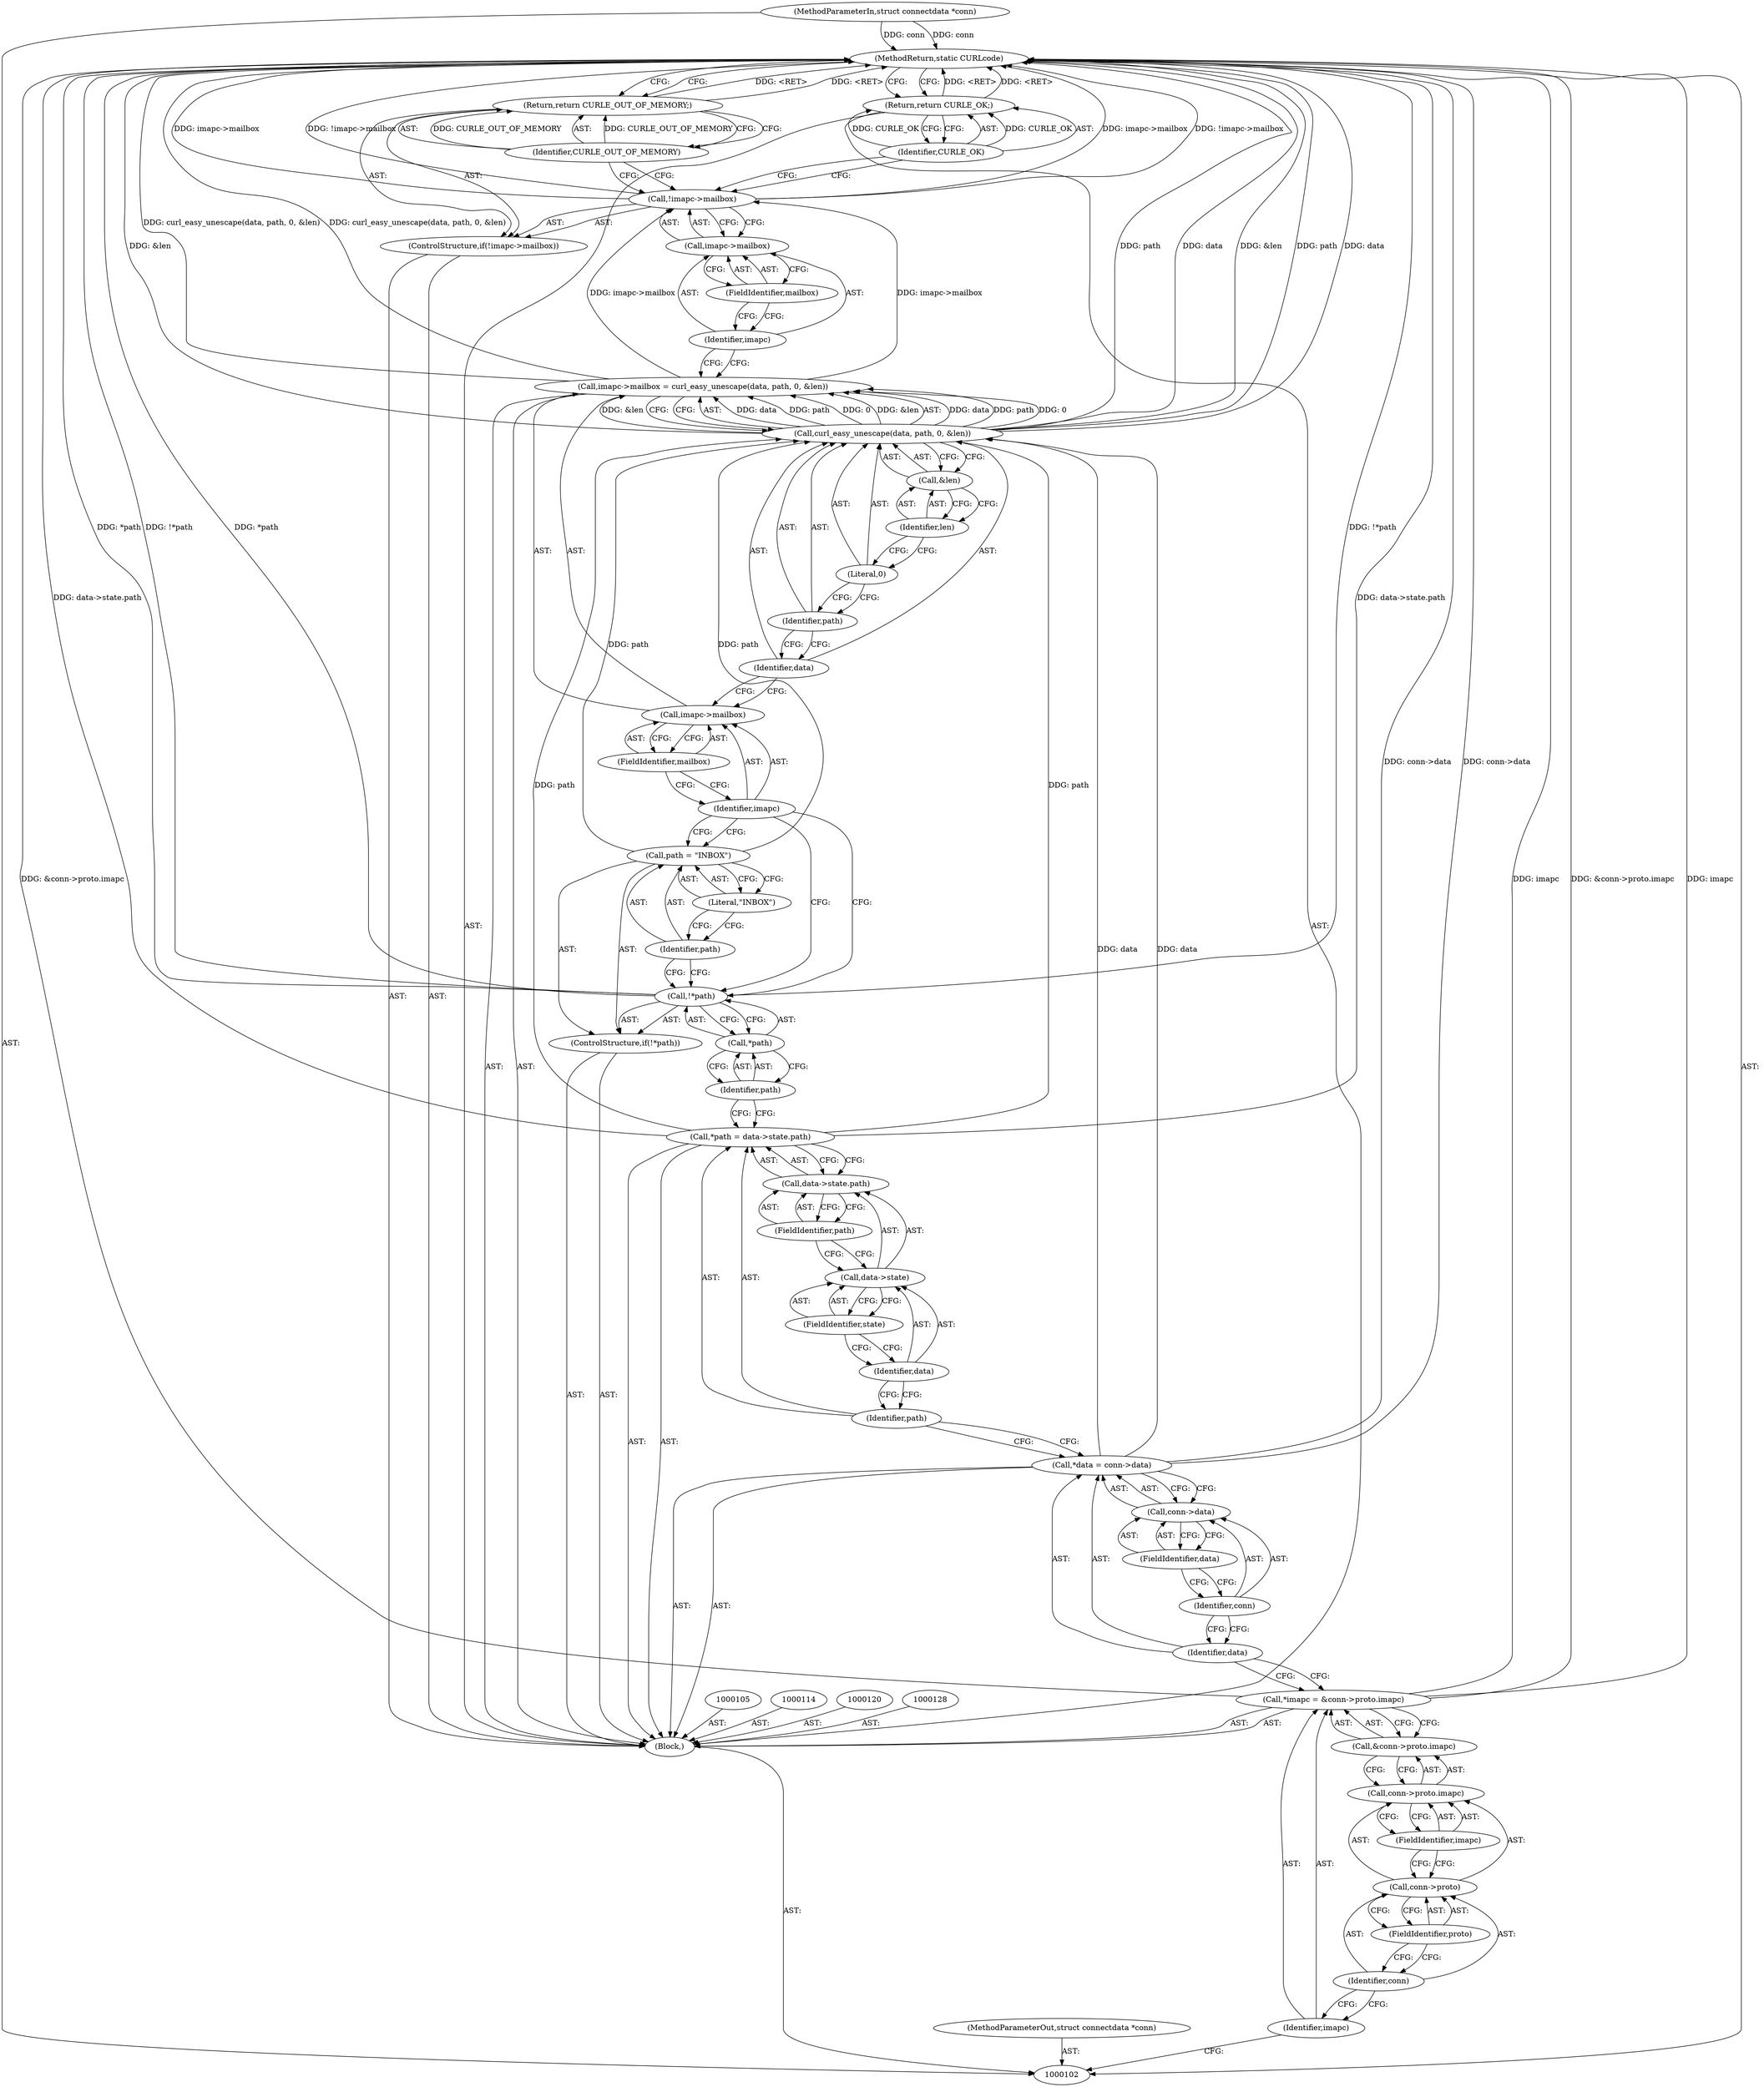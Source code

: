 digraph "1_curl_75ca568fa1c19de4c5358fed246686de8467c238_1" {
"1000155" [label="(MethodReturn,static CURLcode)"];
"1000103" [label="(MethodParameterIn,struct connectdata *conn)"];
"1000200" [label="(MethodParameterOut,struct connectdata *conn)"];
"1000135" [label="(Literal,\"INBOX\")"];
"1000133" [label="(Call,path = \"INBOX\")"];
"1000134" [label="(Identifier,path)"];
"1000140" [label="(Call,curl_easy_unescape(data, path, 0, &len))"];
"1000136" [label="(Call,imapc->mailbox = curl_easy_unescape(data, path, 0, &len))"];
"1000137" [label="(Call,imapc->mailbox)"];
"1000138" [label="(Identifier,imapc)"];
"1000141" [label="(Identifier,data)"];
"1000142" [label="(Identifier,path)"];
"1000143" [label="(Literal,0)"];
"1000144" [label="(Call,&len)"];
"1000145" [label="(Identifier,len)"];
"1000139" [label="(FieldIdentifier,mailbox)"];
"1000150" [label="(FieldIdentifier,mailbox)"];
"1000146" [label="(ControlStructure,if(!imapc->mailbox))"];
"1000147" [label="(Call,!imapc->mailbox)"];
"1000148" [label="(Call,imapc->mailbox)"];
"1000149" [label="(Identifier,imapc)"];
"1000152" [label="(Identifier,CURLE_OUT_OF_MEMORY)"];
"1000151" [label="(Return,return CURLE_OUT_OF_MEMORY;)"];
"1000153" [label="(Return,return CURLE_OK;)"];
"1000154" [label="(Identifier,CURLE_OK)"];
"1000104" [label="(Block,)"];
"1000106" [label="(Call,*imapc = &conn->proto.imapc)"];
"1000107" [label="(Identifier,imapc)"];
"1000108" [label="(Call,&conn->proto.imapc)"];
"1000109" [label="(Call,conn->proto.imapc)"];
"1000110" [label="(Call,conn->proto)"];
"1000111" [label="(Identifier,conn)"];
"1000112" [label="(FieldIdentifier,proto)"];
"1000113" [label="(FieldIdentifier,imapc)"];
"1000115" [label="(Call,*data = conn->data)"];
"1000116" [label="(Identifier,data)"];
"1000117" [label="(Call,conn->data)"];
"1000118" [label="(Identifier,conn)"];
"1000119" [label="(FieldIdentifier,data)"];
"1000121" [label="(Call,*path = data->state.path)"];
"1000122" [label="(Identifier,path)"];
"1000123" [label="(Call,data->state.path)"];
"1000124" [label="(Call,data->state)"];
"1000125" [label="(Identifier,data)"];
"1000126" [label="(FieldIdentifier,state)"];
"1000127" [label="(FieldIdentifier,path)"];
"1000129" [label="(ControlStructure,if(!*path))"];
"1000130" [label="(Call,!*path)"];
"1000131" [label="(Call,*path)"];
"1000132" [label="(Identifier,path)"];
"1000155" -> "1000102"  [label="AST: "];
"1000155" -> "1000151"  [label="CFG: "];
"1000155" -> "1000153"  [label="CFG: "];
"1000115" -> "1000155"  [label="DDG: conn->data"];
"1000130" -> "1000155"  [label="DDG: !*path"];
"1000130" -> "1000155"  [label="DDG: *path"];
"1000140" -> "1000155"  [label="DDG: path"];
"1000140" -> "1000155"  [label="DDG: data"];
"1000140" -> "1000155"  [label="DDG: &len"];
"1000106" -> "1000155"  [label="DDG: &conn->proto.imapc"];
"1000106" -> "1000155"  [label="DDG: imapc"];
"1000136" -> "1000155"  [label="DDG: curl_easy_unescape(data, path, 0, &len)"];
"1000147" -> "1000155"  [label="DDG: imapc->mailbox"];
"1000147" -> "1000155"  [label="DDG: !imapc->mailbox"];
"1000121" -> "1000155"  [label="DDG: data->state.path"];
"1000103" -> "1000155"  [label="DDG: conn"];
"1000153" -> "1000155"  [label="DDG: <RET>"];
"1000151" -> "1000155"  [label="DDG: <RET>"];
"1000103" -> "1000102"  [label="AST: "];
"1000103" -> "1000155"  [label="DDG: conn"];
"1000200" -> "1000102"  [label="AST: "];
"1000135" -> "1000133"  [label="AST: "];
"1000135" -> "1000134"  [label="CFG: "];
"1000133" -> "1000135"  [label="CFG: "];
"1000133" -> "1000129"  [label="AST: "];
"1000133" -> "1000135"  [label="CFG: "];
"1000134" -> "1000133"  [label="AST: "];
"1000135" -> "1000133"  [label="AST: "];
"1000138" -> "1000133"  [label="CFG: "];
"1000133" -> "1000140"  [label="DDG: path"];
"1000134" -> "1000133"  [label="AST: "];
"1000134" -> "1000130"  [label="CFG: "];
"1000135" -> "1000134"  [label="CFG: "];
"1000140" -> "1000136"  [label="AST: "];
"1000140" -> "1000144"  [label="CFG: "];
"1000141" -> "1000140"  [label="AST: "];
"1000142" -> "1000140"  [label="AST: "];
"1000143" -> "1000140"  [label="AST: "];
"1000144" -> "1000140"  [label="AST: "];
"1000136" -> "1000140"  [label="CFG: "];
"1000140" -> "1000155"  [label="DDG: path"];
"1000140" -> "1000155"  [label="DDG: data"];
"1000140" -> "1000155"  [label="DDG: &len"];
"1000140" -> "1000136"  [label="DDG: data"];
"1000140" -> "1000136"  [label="DDG: path"];
"1000140" -> "1000136"  [label="DDG: 0"];
"1000140" -> "1000136"  [label="DDG: &len"];
"1000115" -> "1000140"  [label="DDG: data"];
"1000133" -> "1000140"  [label="DDG: path"];
"1000121" -> "1000140"  [label="DDG: path"];
"1000136" -> "1000104"  [label="AST: "];
"1000136" -> "1000140"  [label="CFG: "];
"1000137" -> "1000136"  [label="AST: "];
"1000140" -> "1000136"  [label="AST: "];
"1000149" -> "1000136"  [label="CFG: "];
"1000136" -> "1000155"  [label="DDG: curl_easy_unescape(data, path, 0, &len)"];
"1000140" -> "1000136"  [label="DDG: data"];
"1000140" -> "1000136"  [label="DDG: path"];
"1000140" -> "1000136"  [label="DDG: 0"];
"1000140" -> "1000136"  [label="DDG: &len"];
"1000136" -> "1000147"  [label="DDG: imapc->mailbox"];
"1000137" -> "1000136"  [label="AST: "];
"1000137" -> "1000139"  [label="CFG: "];
"1000138" -> "1000137"  [label="AST: "];
"1000139" -> "1000137"  [label="AST: "];
"1000141" -> "1000137"  [label="CFG: "];
"1000138" -> "1000137"  [label="AST: "];
"1000138" -> "1000133"  [label="CFG: "];
"1000138" -> "1000130"  [label="CFG: "];
"1000139" -> "1000138"  [label="CFG: "];
"1000141" -> "1000140"  [label="AST: "];
"1000141" -> "1000137"  [label="CFG: "];
"1000142" -> "1000141"  [label="CFG: "];
"1000142" -> "1000140"  [label="AST: "];
"1000142" -> "1000141"  [label="CFG: "];
"1000143" -> "1000142"  [label="CFG: "];
"1000143" -> "1000140"  [label="AST: "];
"1000143" -> "1000142"  [label="CFG: "];
"1000145" -> "1000143"  [label="CFG: "];
"1000144" -> "1000140"  [label="AST: "];
"1000144" -> "1000145"  [label="CFG: "];
"1000145" -> "1000144"  [label="AST: "];
"1000140" -> "1000144"  [label="CFG: "];
"1000145" -> "1000144"  [label="AST: "];
"1000145" -> "1000143"  [label="CFG: "];
"1000144" -> "1000145"  [label="CFG: "];
"1000139" -> "1000137"  [label="AST: "];
"1000139" -> "1000138"  [label="CFG: "];
"1000137" -> "1000139"  [label="CFG: "];
"1000150" -> "1000148"  [label="AST: "];
"1000150" -> "1000149"  [label="CFG: "];
"1000148" -> "1000150"  [label="CFG: "];
"1000146" -> "1000104"  [label="AST: "];
"1000147" -> "1000146"  [label="AST: "];
"1000151" -> "1000146"  [label="AST: "];
"1000147" -> "1000146"  [label="AST: "];
"1000147" -> "1000148"  [label="CFG: "];
"1000148" -> "1000147"  [label="AST: "];
"1000152" -> "1000147"  [label="CFG: "];
"1000154" -> "1000147"  [label="CFG: "];
"1000147" -> "1000155"  [label="DDG: imapc->mailbox"];
"1000147" -> "1000155"  [label="DDG: !imapc->mailbox"];
"1000136" -> "1000147"  [label="DDG: imapc->mailbox"];
"1000148" -> "1000147"  [label="AST: "];
"1000148" -> "1000150"  [label="CFG: "];
"1000149" -> "1000148"  [label="AST: "];
"1000150" -> "1000148"  [label="AST: "];
"1000147" -> "1000148"  [label="CFG: "];
"1000149" -> "1000148"  [label="AST: "];
"1000149" -> "1000136"  [label="CFG: "];
"1000150" -> "1000149"  [label="CFG: "];
"1000152" -> "1000151"  [label="AST: "];
"1000152" -> "1000147"  [label="CFG: "];
"1000151" -> "1000152"  [label="CFG: "];
"1000152" -> "1000151"  [label="DDG: CURLE_OUT_OF_MEMORY"];
"1000151" -> "1000146"  [label="AST: "];
"1000151" -> "1000152"  [label="CFG: "];
"1000152" -> "1000151"  [label="AST: "];
"1000155" -> "1000151"  [label="CFG: "];
"1000151" -> "1000155"  [label="DDG: <RET>"];
"1000152" -> "1000151"  [label="DDG: CURLE_OUT_OF_MEMORY"];
"1000153" -> "1000104"  [label="AST: "];
"1000153" -> "1000154"  [label="CFG: "];
"1000154" -> "1000153"  [label="AST: "];
"1000155" -> "1000153"  [label="CFG: "];
"1000153" -> "1000155"  [label="DDG: <RET>"];
"1000154" -> "1000153"  [label="DDG: CURLE_OK"];
"1000154" -> "1000153"  [label="AST: "];
"1000154" -> "1000147"  [label="CFG: "];
"1000153" -> "1000154"  [label="CFG: "];
"1000154" -> "1000153"  [label="DDG: CURLE_OK"];
"1000104" -> "1000102"  [label="AST: "];
"1000105" -> "1000104"  [label="AST: "];
"1000106" -> "1000104"  [label="AST: "];
"1000114" -> "1000104"  [label="AST: "];
"1000115" -> "1000104"  [label="AST: "];
"1000120" -> "1000104"  [label="AST: "];
"1000121" -> "1000104"  [label="AST: "];
"1000128" -> "1000104"  [label="AST: "];
"1000129" -> "1000104"  [label="AST: "];
"1000136" -> "1000104"  [label="AST: "];
"1000146" -> "1000104"  [label="AST: "];
"1000153" -> "1000104"  [label="AST: "];
"1000106" -> "1000104"  [label="AST: "];
"1000106" -> "1000108"  [label="CFG: "];
"1000107" -> "1000106"  [label="AST: "];
"1000108" -> "1000106"  [label="AST: "];
"1000116" -> "1000106"  [label="CFG: "];
"1000106" -> "1000155"  [label="DDG: &conn->proto.imapc"];
"1000106" -> "1000155"  [label="DDG: imapc"];
"1000107" -> "1000106"  [label="AST: "];
"1000107" -> "1000102"  [label="CFG: "];
"1000111" -> "1000107"  [label="CFG: "];
"1000108" -> "1000106"  [label="AST: "];
"1000108" -> "1000109"  [label="CFG: "];
"1000109" -> "1000108"  [label="AST: "];
"1000106" -> "1000108"  [label="CFG: "];
"1000109" -> "1000108"  [label="AST: "];
"1000109" -> "1000113"  [label="CFG: "];
"1000110" -> "1000109"  [label="AST: "];
"1000113" -> "1000109"  [label="AST: "];
"1000108" -> "1000109"  [label="CFG: "];
"1000110" -> "1000109"  [label="AST: "];
"1000110" -> "1000112"  [label="CFG: "];
"1000111" -> "1000110"  [label="AST: "];
"1000112" -> "1000110"  [label="AST: "];
"1000113" -> "1000110"  [label="CFG: "];
"1000111" -> "1000110"  [label="AST: "];
"1000111" -> "1000107"  [label="CFG: "];
"1000112" -> "1000111"  [label="CFG: "];
"1000112" -> "1000110"  [label="AST: "];
"1000112" -> "1000111"  [label="CFG: "];
"1000110" -> "1000112"  [label="CFG: "];
"1000113" -> "1000109"  [label="AST: "];
"1000113" -> "1000110"  [label="CFG: "];
"1000109" -> "1000113"  [label="CFG: "];
"1000115" -> "1000104"  [label="AST: "];
"1000115" -> "1000117"  [label="CFG: "];
"1000116" -> "1000115"  [label="AST: "];
"1000117" -> "1000115"  [label="AST: "];
"1000122" -> "1000115"  [label="CFG: "];
"1000115" -> "1000155"  [label="DDG: conn->data"];
"1000115" -> "1000140"  [label="DDG: data"];
"1000116" -> "1000115"  [label="AST: "];
"1000116" -> "1000106"  [label="CFG: "];
"1000118" -> "1000116"  [label="CFG: "];
"1000117" -> "1000115"  [label="AST: "];
"1000117" -> "1000119"  [label="CFG: "];
"1000118" -> "1000117"  [label="AST: "];
"1000119" -> "1000117"  [label="AST: "];
"1000115" -> "1000117"  [label="CFG: "];
"1000118" -> "1000117"  [label="AST: "];
"1000118" -> "1000116"  [label="CFG: "];
"1000119" -> "1000118"  [label="CFG: "];
"1000119" -> "1000117"  [label="AST: "];
"1000119" -> "1000118"  [label="CFG: "];
"1000117" -> "1000119"  [label="CFG: "];
"1000121" -> "1000104"  [label="AST: "];
"1000121" -> "1000123"  [label="CFG: "];
"1000122" -> "1000121"  [label="AST: "];
"1000123" -> "1000121"  [label="AST: "];
"1000132" -> "1000121"  [label="CFG: "];
"1000121" -> "1000155"  [label="DDG: data->state.path"];
"1000121" -> "1000140"  [label="DDG: path"];
"1000122" -> "1000121"  [label="AST: "];
"1000122" -> "1000115"  [label="CFG: "];
"1000125" -> "1000122"  [label="CFG: "];
"1000123" -> "1000121"  [label="AST: "];
"1000123" -> "1000127"  [label="CFG: "];
"1000124" -> "1000123"  [label="AST: "];
"1000127" -> "1000123"  [label="AST: "];
"1000121" -> "1000123"  [label="CFG: "];
"1000124" -> "1000123"  [label="AST: "];
"1000124" -> "1000126"  [label="CFG: "];
"1000125" -> "1000124"  [label="AST: "];
"1000126" -> "1000124"  [label="AST: "];
"1000127" -> "1000124"  [label="CFG: "];
"1000125" -> "1000124"  [label="AST: "];
"1000125" -> "1000122"  [label="CFG: "];
"1000126" -> "1000125"  [label="CFG: "];
"1000126" -> "1000124"  [label="AST: "];
"1000126" -> "1000125"  [label="CFG: "];
"1000124" -> "1000126"  [label="CFG: "];
"1000127" -> "1000123"  [label="AST: "];
"1000127" -> "1000124"  [label="CFG: "];
"1000123" -> "1000127"  [label="CFG: "];
"1000129" -> "1000104"  [label="AST: "];
"1000130" -> "1000129"  [label="AST: "];
"1000133" -> "1000129"  [label="AST: "];
"1000130" -> "1000129"  [label="AST: "];
"1000130" -> "1000131"  [label="CFG: "];
"1000131" -> "1000130"  [label="AST: "];
"1000134" -> "1000130"  [label="CFG: "];
"1000138" -> "1000130"  [label="CFG: "];
"1000130" -> "1000155"  [label="DDG: !*path"];
"1000130" -> "1000155"  [label="DDG: *path"];
"1000131" -> "1000130"  [label="AST: "];
"1000131" -> "1000132"  [label="CFG: "];
"1000132" -> "1000131"  [label="AST: "];
"1000130" -> "1000131"  [label="CFG: "];
"1000132" -> "1000131"  [label="AST: "];
"1000132" -> "1000121"  [label="CFG: "];
"1000131" -> "1000132"  [label="CFG: "];
}
